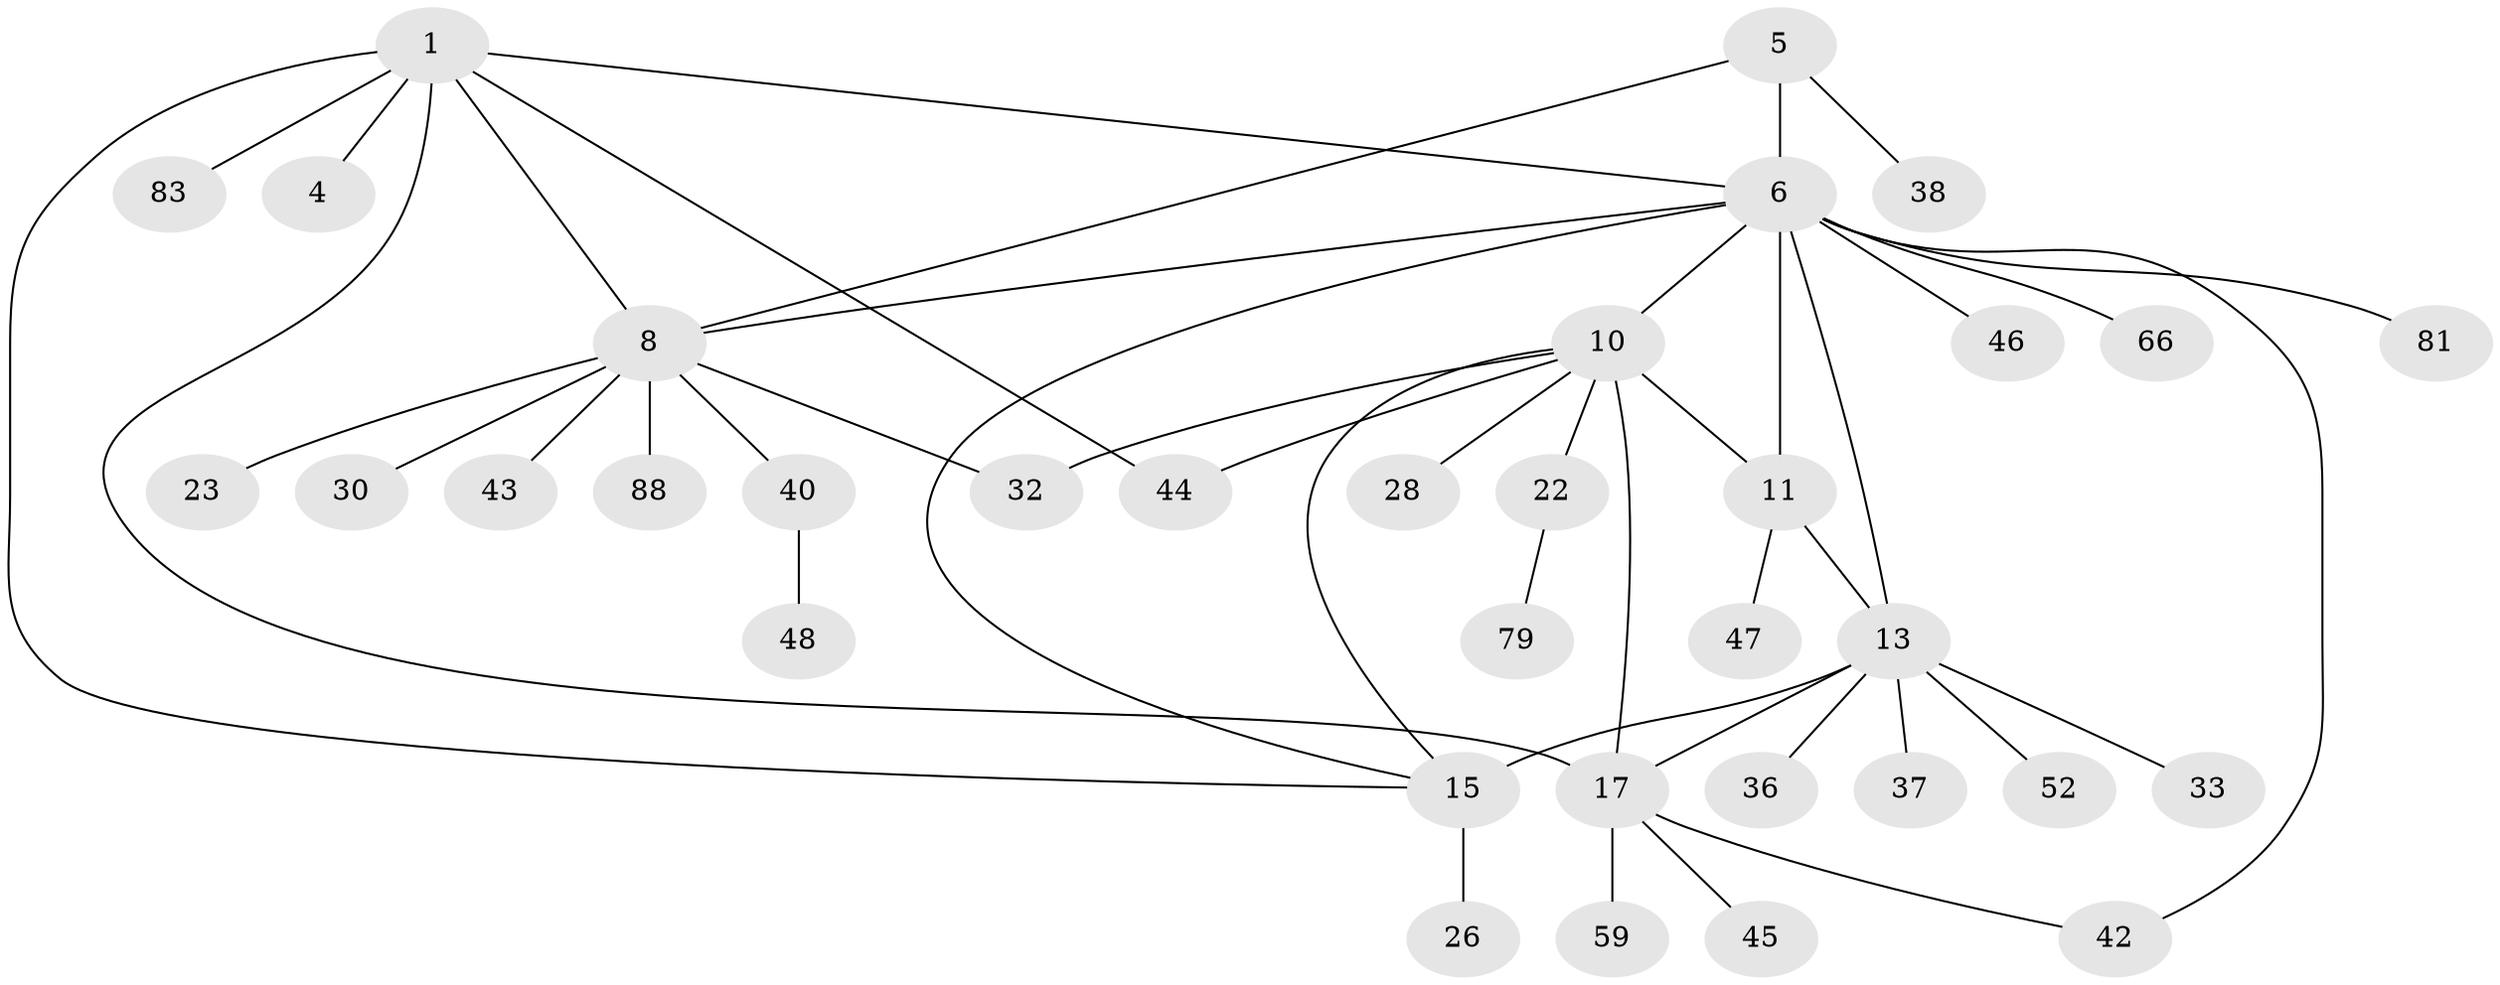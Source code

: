 // original degree distribution, {5: 0.056179775280898875, 8: 0.011235955056179775, 7: 0.0449438202247191, 4: 0.02247191011235955, 10: 0.02247191011235955, 14: 0.011235955056179775, 9: 0.02247191011235955, 6: 0.033707865168539325, 3: 0.07865168539325842, 2: 0.15730337078651685, 1: 0.5393258426966292}
// Generated by graph-tools (version 1.1) at 2025/19/03/04/25 18:19:32]
// undirected, 35 vertices, 46 edges
graph export_dot {
graph [start="1"]
  node [color=gray90,style=filled];
  1 [super="+2+3+64"];
  4 [super="+80"];
  5;
  6 [super="+9+54+62+65+69+7"];
  8 [super="+35+63+87"];
  10 [super="+12+50+24"];
  11 [super="+29"];
  13 [super="+34+18+27+49+14"];
  15 [super="+16+71+58"];
  17 [super="+21"];
  22;
  23;
  26;
  28;
  30;
  32 [super="+68+75"];
  33;
  36;
  37;
  38;
  40;
  42 [super="+51+72+70"];
  43;
  44;
  45;
  46;
  47;
  48;
  52;
  59;
  66;
  79;
  81;
  83;
  88;
  1 -- 4 [weight=3];
  1 -- 17;
  1 -- 8 [weight=2];
  1 -- 44;
  1 -- 15;
  1 -- 83;
  1 -- 6 [weight=2];
  5 -- 6 [weight=2];
  5 -- 8;
  5 -- 38;
  6 -- 8 [weight=2];
  6 -- 46;
  6 -- 66;
  6 -- 10 [weight=2];
  6 -- 11 [weight=2];
  6 -- 13 [weight=3];
  6 -- 81;
  6 -- 42;
  6 -- 15;
  8 -- 23;
  8 -- 30;
  8 -- 40;
  8 -- 43;
  8 -- 88;
  8 -- 32;
  10 -- 11 [weight=2];
  10 -- 28;
  10 -- 15;
  10 -- 32;
  10 -- 17;
  10 -- 22;
  10 -- 44;
  11 -- 47;
  11 -- 13;
  13 -- 15 [weight=4];
  13 -- 37;
  13 -- 17 [weight=3];
  13 -- 33;
  13 -- 52;
  13 -- 36;
  15 -- 26;
  17 -- 42;
  17 -- 45;
  17 -- 59;
  22 -- 79;
  40 -- 48;
}
